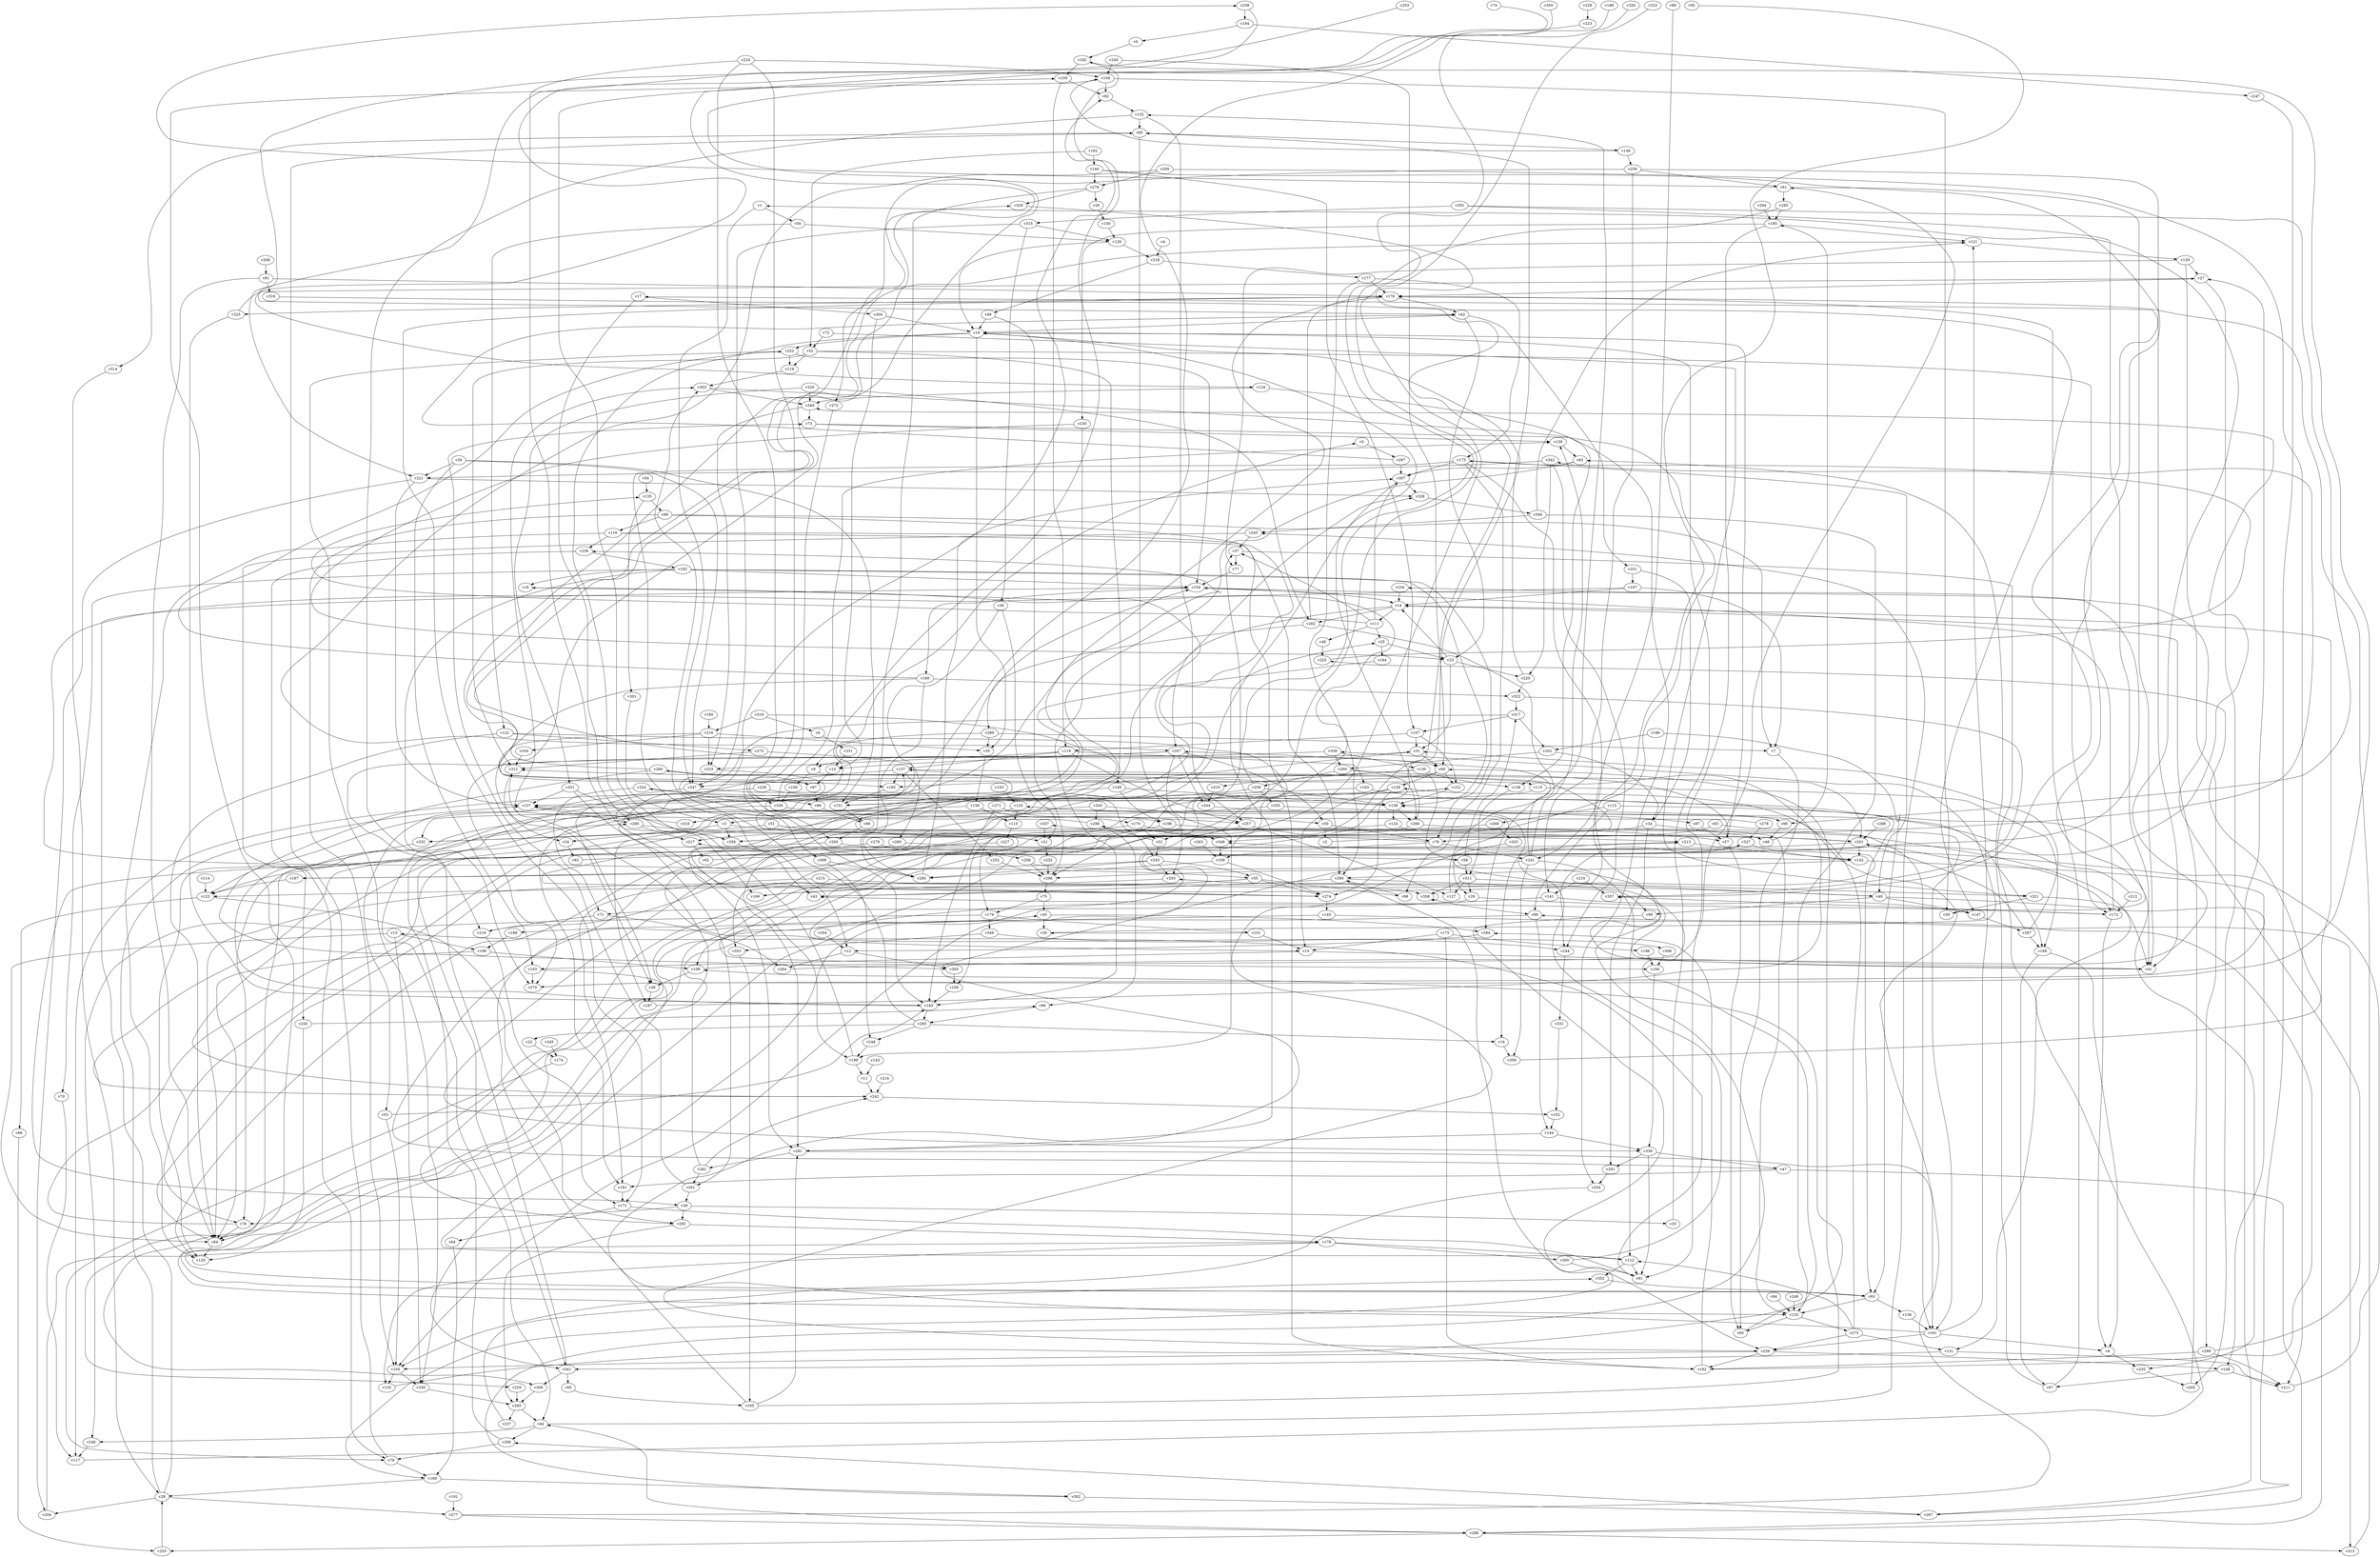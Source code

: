 // Benchmark game 532 - 360 vertices
// time_bound: 160
// targets: v130
digraph G {
    v0 [name="v0", player=1];
    v1 [name="v1", player=1];
    v2 [name="v2", player=1];
    v3 [name="v3", player=0];
    v4 [name="v4", player=0];
    v5 [name="v5", player=1];
    v6 [name="v6", player=1];
    v7 [name="v7", player=1];
    v8 [name="v8", player=1];
    v9 [name="v9", player=0];
    v10 [name="v10", player=0];
    v11 [name="v11", player=1];
    v12 [name="v12", player=1];
    v13 [name="v13", player=1];
    v14 [name="v14", player=1];
    v15 [name="v15", player=0];
    v16 [name="v16", player=1];
    v17 [name="v17", player=0];
    v18 [name="v18", player=0];
    v19 [name="v19", player=0];
    v20 [name="v20", player=1];
    v21 [name="v21", player=0];
    v22 [name="v22", player=1];
    v23 [name="v23", player=0];
    v24 [name="v24", player=1];
    v25 [name="v25", player=1];
    v26 [name="v26", player=1];
    v27 [name="v27", player=0];
    v28 [name="v28", player=0];
    v29 [name="v29", player=0];
    v30 [name="v30", player=0];
    v31 [name="v31", player=1];
    v32 [name="v32", player=1];
    v33 [name="v33", player=0];
    v34 [name="v34", player=1];
    v35 [name="v35", player=1];
    v36 [name="v36", player=0];
    v37 [name="v37", player=0];
    v38 [name="v38", player=1];
    v39 [name="v39", player=0];
    v40 [name="v40", player=1];
    v41 [name="v41", player=0];
    v42 [name="v42", player=1];
    v43 [name="v43", player=0];
    v44 [name="v44", player=1];
    v45 [name="v45", player=1];
    v46 [name="v46", player=0];
    v47 [name="v47", player=1];
    v48 [name="v48", player=1];
    v49 [name="v49", player=0];
    v50 [name="v50", player=1];
    v51 [name="v51", player=1];
    v52 [name="v52", player=0];
    v53 [name="v53", player=0];
    v54 [name="v54", player=1];
    v55 [name="v55", player=1];
    v56 [name="v56", player=1];
    v57 [name="v57", player=1];
    v58 [name="v58", player=0];
    v59 [name="v59", player=0];
    v60 [name="v60", player=1];
    v61 [name="v61", player=1];
    v62 [name="v62", player=1];
    v63 [name="v63", player=1];
    v64 [name="v64", player=1];
    v65 [name="v65", player=0];
    v66 [name="v66", player=0];
    v67 [name="v67", player=0];
    v68 [name="v68", player=0];
    v69 [name="v69", player=0];
    v70 [name="v70", player=0];
    v71 [name="v71", player=1];
    v72 [name="v72", player=0];
    v73 [name="v73", player=0];
    v74 [name="v74", player=0];
    v75 [name="v75", player=0];
    v76 [name="v76", player=0];
    v77 [name="v77", player=1];
    v78 [name="v78", player=0];
    v79 [name="v79", player=0];
    v80 [name="v80", player=1];
    v81 [name="v81", player=0];
    v82 [name="v82", player=0];
    v83 [name="v83", player=0];
    v84 [name="v84", player=0];
    v85 [name="v85", player=0];
    v86 [name="v86", player=0];
    v87 [name="v87", player=1];
    v88 [name="v88", player=0];
    v89 [name="v89", player=0];
    v90 [name="v90", player=1];
    v91 [name="v91", player=0];
    v92 [name="v92", player=0];
    v93 [name="v93", player=0];
    v94 [name="v94", player=1];
    v95 [name="v95", player=0];
    v96 [name="v96", player=1];
    v97 [name="v97", player=1];
    v98 [name="v98", player=1];
    v99 [name="v99", player=1];
    v100 [name="v100", player=0];
    v101 [name="v101", player=0];
    v102 [name="v102", player=0];
    v103 [name="v103", player=1];
    v104 [name="v104", player=1];
    v105 [name="v105", player=1];
    v106 [name="v106", player=1];
    v107 [name="v107", player=0];
    v108 [name="v108", player=1];
    v109 [name="v109", player=1];
    v110 [name="v110", player=0];
    v111 [name="v111", player=0];
    v112 [name="v112", player=0];
    v113 [name="v113", player=1];
    v114 [name="v114", player=0];
    v115 [name="v115", player=1];
    v116 [name="v116", player=1];
    v117 [name="v117", player=0];
    v118 [name="v118", player=0];
    v119 [name="v119", player=0];
    v120 [name="v120", player=0];
    v121 [name="v121", player=1];
    v122 [name="v122", player=1];
    v123 [name="v123", player=0];
    v124 [name="v124", player=1];
    v125 [name="v125", player=0];
    v126 [name="v126", player=1];
    v127 [name="v127", player=1];
    v128 [name="v128", player=1];
    v129 [name="v129", player=1];
    v130 [name="v130", player=0, target=1];
    v131 [name="v131", player=1];
    v132 [name="v132", player=1];
    v133 [name="v133", player=0];
    v134 [name="v134", player=1];
    v135 [name="v135", player=1];
    v136 [name="v136", player=1];
    v137 [name="v137", player=0];
    v138 [name="v138", player=0];
    v139 [name="v139", player=0];
    v140 [name="v140", player=0];
    v141 [name="v141", player=0];
    v142 [name="v142", player=1];
    v143 [name="v143", player=1];
    v144 [name="v144", player=0];
    v145 [name="v145", player=0];
    v146 [name="v146", player=0];
    v147 [name="v147", player=1];
    v148 [name="v148", player=0];
    v149 [name="v149", player=1];
    v150 [name="v150", player=1];
    v151 [name="v151", player=0];
    v152 [name="v152", player=0];
    v153 [name="v153", player=1];
    v154 [name="v154", player=1];
    v155 [name="v155", player=0];
    v156 [name="v156", player=0];
    v157 [name="v157", player=1];
    v158 [name="v158", player=1];
    v159 [name="v159", player=0];
    v160 [name="v160", player=1];
    v161 [name="v161", player=0];
    v162 [name="v162", player=0];
    v163 [name="v163", player=1];
    v164 [name="v164", player=1];
    v165 [name="v165", player=1];
    v166 [name="v166", player=1];
    v167 [name="v167", player=0];
    v168 [name="v168", player=0];
    v169 [name="v169", player=0];
    v170 [name="v170", player=0];
    v171 [name="v171", player=1];
    v172 [name="v172", player=1];
    v173 [name="v173", player=1];
    v174 [name="v174", player=1];
    v175 [name="v175", player=0];
    v176 [name="v176", player=0];
    v177 [name="v177", player=1];
    v178 [name="v178", player=1];
    v179 [name="v179", player=0];
    v180 [name="v180", player=0];
    v181 [name="v181", player=0];
    v182 [name="v182", player=1];
    v183 [name="v183", player=1];
    v184 [name="v184", player=0];
    v185 [name="v185", player=0];
    v186 [name="v186", player=1];
    v187 [name="v187", player=1];
    v188 [name="v188", player=1];
    v189 [name="v189", player=1];
    v190 [name="v190", player=1];
    v191 [name="v191", player=0];
    v192 [name="v192", player=1];
    v193 [name="v193", player=0];
    v194 [name="v194", player=0];
    v195 [name="v195", player=0];
    v196 [name="v196", player=0];
    v197 [name="v197", player=0];
    v198 [name="v198", player=0];
    v199 [name="v199", player=1];
    v200 [name="v200", player=1];
    v201 [name="v201", player=0];
    v202 [name="v202", player=1];
    v203 [name="v203", player=0];
    v204 [name="v204", player=1];
    v205 [name="v205", player=1];
    v206 [name="v206", player=1];
    v207 [name="v207", player=0];
    v208 [name="v208", player=0];
    v209 [name="v209", player=1];
    v210 [name="v210", player=0];
    v211 [name="v211", player=0];
    v212 [name="v212", player=1];
    v213 [name="v213", player=0];
    v214 [name="v214", player=0];
    v215 [name="v215", player=1];
    v216 [name="v216", player=1];
    v217 [name="v217", player=0];
    v218 [name="v218", player=1];
    v219 [name="v219", player=1];
    v220 [name="v220", player=0];
    v221 [name="v221", player=1];
    v222 [name="v222", player=0];
    v223 [name="v223", player=1];
    v224 [name="v224", player=1];
    v225 [name="v225", player=1];
    v226 [name="v226", player=0];
    v227 [name="v227", player=1];
    v228 [name="v228", player=0];
    v229 [name="v229", player=1];
    v230 [name="v230", player=0];
    v231 [name="v231", player=0];
    v232 [name="v232", player=0];
    v233 [name="v233", player=1];
    v234 [name="v234", player=1];
    v235 [name="v235", player=0];
    v236 [name="v236", player=1];
    v237 [name="v237", player=1];
    v238 [name="v238", player=0];
    v239 [name="v239", player=1];
    v240 [name="v240", player=0];
    v241 [name="v241", player=0];
    v242 [name="v242", player=0];
    v243 [name="v243", player=1];
    v244 [name="v244", player=0];
    v245 [name="v245", player=1];
    v246 [name="v246", player=1];
    v247 [name="v247", player=1];
    v248 [name="v248", player=1];
    v249 [name="v249", player=0];
    v250 [name="v250", player=0];
    v251 [name="v251", player=0];
    v252 [name="v252", player=1];
    v253 [name="v253", player=0];
    v254 [name="v254", player=0];
    v255 [name="v255", player=1];
    v256 [name="v256", player=1];
    v257 [name="v257", player=0];
    v258 [name="v258", player=1];
    v259 [name="v259", player=0];
    v260 [name="v260", player=1];
    v261 [name="v261", player=1];
    v262 [name="v262", player=0];
    v263 [name="v263", player=1];
    v264 [name="v264", player=0];
    v265 [name="v265", player=1];
    v266 [name="v266", player=1];
    v267 [name="v267", player=1];
    v268 [name="v268", player=1];
    v269 [name="v269", player=1];
    v270 [name="v270", player=1];
    v271 [name="v271", player=0];
    v272 [name="v272", player=1];
    v273 [name="v273", player=0];
    v274 [name="v274", player=1];
    v275 [name="v275", player=0];
    v276 [name="v276", player=1];
    v277 [name="v277", player=1];
    v278 [name="v278", player=0];
    v279 [name="v279", player=1];
    v280 [name="v280", player=1];
    v281 [name="v281", player=1];
    v282 [name="v282", player=0];
    v283 [name="v283", player=1];
    v284 [name="v284", player=1];
    v285 [name="v285", player=0];
    v286 [name="v286", player=1];
    v287 [name="v287", player=0];
    v288 [name="v288", player=0];
    v289 [name="v289", player=0];
    v290 [name="v290", player=1];
    v291 [name="v291", player=0];
    v292 [name="v292", player=1];
    v293 [name="v293", player=1];
    v294 [name="v294", player=1];
    v295 [name="v295", player=0];
    v296 [name="v296", player=0];
    v297 [name="v297", player=1];
    v298 [name="v298", player=1];
    v299 [name="v299", player=1];
    v300 [name="v300", player=1];
    v301 [name="v301", player=1];
    v302 [name="v302", player=0];
    v303 [name="v303", player=1];
    v304 [name="v304", player=0];
    v305 [name="v305", player=0];
    v306 [name="v306", player=0];
    v307 [name="v307", player=0];
    v308 [name="v308", player=1];
    v309 [name="v309", player=1];
    v310 [name="v310", player=1];
    v311 [name="v311", player=1];
    v312 [name="v312", player=1];
    v313 [name="v313", player=1];
    v314 [name="v314", player=1];
    v315 [name="v315", player=1];
    v316 [name="v316", player=0];
    v317 [name="v317", player=0];
    v318 [name="v318", player=1];
    v319 [name="v319", player=0];
    v320 [name="v320", player=0];
    v321 [name="v321", player=0];
    v322 [name="v322", player=0];
    v323 [name="v323", player=1];
    v324 [name="v324", player=0];
    v325 [name="v325", player=1];
    v326 [name="v326", player=0];
    v327 [name="v327", player=0];
    v328 [name="v328", player=1];
    v329 [name="v329", player=1];
    v330 [name="v330", player=1];
    v331 [name="v331", player=0];
    v332 [name="v332", player=1];
    v333 [name="v333", player=0];
    v334 [name="v334", player=0];
    v335 [name="v335", player=1];
    v336 [name="v336", player=0];
    v337 [name="v337", player=1];
    v338 [name="v338", player=1];
    v339 [name="v339", player=0];
    v340 [name="v340", player=0];
    v341 [name="v341", player=0];
    v342 [name="v342", player=1];
    v343 [name="v343", player=1];
    v344 [name="v344", player=0];
    v345 [name="v345", player=1];
    v346 [name="v346", player=1];
    v347 [name="v347", player=1];
    v348 [name="v348", player=0];
    v349 [name="v349", player=1];
    v350 [name="v350", player=0];
    v351 [name="v351", player=1];
    v352 [name="v352", player=0];
    v353 [name="v353", player=1];
    v354 [name="v354", player=1];
    v355 [name="v355", player=0];
    v356 [name="v356", player=1];
    v357 [name="v357", player=1];
    v358 [name="v358", player=0];
    v359 [name="v359", player=0];

    v0 -> v182;
    v1 -> v347;
    v2 -> v342 [constraint="t < 13"];
    v3 -> v201;
    v4 -> v218;
    v5 -> v297;
    v6 -> v231;
    v7 -> v60;
    v8 -> v235;
    v9 -> v93 [constraint="t >= 1"];
    v10 -> v97;
    v11 -> v242;
    v12 -> v305;
    v13 -> v84 [constraint="t mod 2 == 0"];
    v14 -> v111;
    v15 -> v41;
    v16 -> v359;
    v17 -> v304;
    v18 -> v133 [constraint="t mod 4 == 3"];
    v19 -> v105 [constraint="t >= 3"];
    v20 -> v338 [constraint="t < 15"];
    v21 -> v232;
    v22 -> v174;
    v23 -> v14;
    v24 -> v92;
    v25 -> v23;
    v26 -> v150;
    v27 -> v176;
    v28 -> v157;
    v29 -> v71;
    v30 -> v221;
    v31 -> v213 [constraint="t >= 1"];
    v32 -> v172;
    v33 -> v19;
    v34 -> v291;
    v35 -> v156;
    v36 -> v187;
    v37 -> v77;
    v38 -> v242 [constraint="t mod 5 == 1"];
    v39 -> v33;
    v40 -> v270 [constraint="t >= 5"];
    v41 -> v43 [constraint="t < 15"];
    v42 -> v19;
    v43 -> v123 [constraint="t < 7"];
    v44 -> v246;
    v45 -> v284;
    v46 -> v185;
    v47 -> v18 [constraint="t >= 3"];
    v48 -> v225;
    v49 -> v296;
    v50 -> v78;
    v51 -> v167 [constraint="t >= 3"];
    v52 -> v298 [constraint="t < 12"];
    v53 -> v183 [constraint="t mod 2 == 1"];
    v54 -> v135;
    v55 -> v274;
    v56 -> v122;
    v57 -> v60;
    v58 -> v317;
    v59 -> v324 [constraint="t < 13"];
    v60 -> v203 [constraint="t >= 4"];
    v61 -> v238 [constraint="t mod 5 == 3"];
    v62 -> v154 [constraint="t mod 5 == 0"];
    v63 -> v332 [constraint="t < 14"];
    v64 -> v169;
    v65 -> v165;
    v66 -> v255;
    v67 -> v63;
    v68 -> v116;
    v69 -> v128;
    v70 -> v117;
    v71 -> v264;
    v72 -> v321 [constraint="t mod 3 == 2"];
    v73 -> v356 [constraint="t >= 2"];
    v74 -> v134 [constraint="t mod 4 == 0"];
    v75 -> v179;
    v76 -> v137 [constraint="t >= 1"];
    v77 -> v154;
    v78 -> v82 [constraint="t < 12"];
    v79 -> v169;
    v80 -> v302 [constraint="t >= 4"];
    v81 -> v84;
    v82 -> v132;
    v83 -> v161;
    v84 -> v213 [constraint="t mod 4 == 2"];
    v85 -> v146;
    v86 -> v89;
    v87 -> v57;
    v88 -> v194 [constraint="t mod 4 == 0"];
    v89 -> v200;
    v90 -> v46;
    v91 -> v13 [constraint="t >= 2"];
    v92 -> v340 [constraint="t >= 3"];
    v93 -> v136;
    v94 -> v133;
    v95 -> v43 [constraint="t mod 3 == 2"];
    v96 -> v293;
    v97 -> v86;
    v98 -> v290 [constraint="t mod 4 == 2"];
    v99 -> v169 [constraint="t mod 3 == 0"];
    v100 -> v336;
    v101 -> v20 [constraint="t < 12"];
    v102 -> v144;
    v103 -> v93 [constraint="t mod 2 == 1"];
    v104 -> v59;
    v105 -> v330;
    v106 -> v183;
    v107 -> v31;
    v108 -> v61 [constraint="t mod 2 == 1"];
    v109 -> v283;
    v110 -> v168;
    v111 -> v135 [constraint="t >= 1"];
    v112 -> v352;
    v113 -> v93;
    v114 -> v123;
    v115 -> v227;
    v116 -> v308 [constraint="t < 8"];
    v117 -> v337 [constraint="t >= 4"];
    v118 -> v137;
    v119 -> v303;
    v120 -> v19 [constraint="t mod 4 == 2"];
    v121 -> v110 [constraint="t >= 4"];
    v122 -> v306 [constraint="t < 14"];
    v123 -> v292;
    v124 -> v201;
    v125 -> v318;
    v126 -> v19;
    v127 -> v132;
    v128 -> v157;
    v129 -> v299;
    v130 -> v58;
    v131 -> v341;
    v132 -> v85;
    v133 -> v273;
    v134 -> v138;
    v135 -> v301;
    v136 -> v161;
    v137 -> v36;
    v138 -> v311;
    v139 -> v63;
    v140 -> v235 [constraint="t < 14"];
    v141 -> v108;
    v142 -> v148;
    v143 -> v11;
    v144 -> v339;
    v145 -> v189;
    v146 -> v104 [constraint="t mod 3 == 0"];
    v147 -> v287;
    v148 -> v211;
    v149 -> v120;
    v150 -> v126;
    v151 -> v89;
    v152 -> v15 [constraint="t >= 5"];
    v153 -> v125;
    v154 -> v14;
    v155 -> v108 [constraint="t >= 3"];
    v156 -> v115;
    v157 -> v280;
    v158 -> v124;
    v159 -> v118;
    v160 -> v222 [constraint="t mod 4 == 3"];
    v161 -> v327 [constraint="t < 5"];
    v162 -> v32;
    v163 -> v151;
    v164 -> v274 [constraint="t >= 1"];
    v165 -> v69;
    v166 -> v217 [constraint="t >= 5"];
    v167 -> v123;
    v168 -> v67;
    v169 -> v28;
    v170 -> v187;
    v171 -> v91;
    v172 -> v357 [constraint="t mod 2 == 0"];
    v173 -> v40;
    v174 -> v79 [constraint="t < 7"];
    v175 -> v192;
    v176 -> v76 [constraint="t >= 2"];
    v177 -> v173;
    v178 -> v112;
    v179 -> v246;
    v180 -> v216;
    v181 -> v171;
    v182 -> v183 [constraint="t >= 1"];
    v183 -> v5 [constraint="t < 15"];
    v184 -> v0;
    v185 -> v121;
    v186 -> v194;
    v187 -> v312 [constraint="t mod 3 == 0"];
    v188 -> v242 [constraint="t mod 3 == 2"];
    v189 -> v190;
    v190 -> v84;
    v191 -> v277;
    v192 -> v88 [constraint="t >= 4"];
    v193 -> v18;
    v194 -> v339;
    v195 -> v151;
    v196 -> v93;
    v197 -> v55 [constraint="t < 5"];
    v198 -> v217;
    v199 -> v159;
    v200 -> v341;
    v201 -> v142;
    v202 -> v269;
    v203 -> v99;
    v204 -> v178;
    v205 -> v14;
    v206 -> v79;
    v207 -> v50;
    v208 -> v81;
    v209 -> v207 [constraint="t >= 5"];
    v210 -> v141;
    v211 -> v348 [constraint="t >= 4"];
    v212 -> v157 [constraint="t >= 3"];
    v213 -> v16;
    v214 -> v242;
    v215 -> v358;
    v216 -> v97 [constraint="t mod 4 == 0"];
    v217 -> v62;
    v218 -> v177;
    v219 -> v152 [constraint="t mod 4 == 1"];
    v220 -> v85;
    v221 -> v328;
    v222 -> v330;
    v223 -> v195 [constraint="t mod 4 == 3"];
    v224 -> v183;
    v225 -> v173 [constraint="t >= 1"];
    v226 -> v105;
    v227 -> v39 [constraint="t >= 3"];
    v228 -> v223;
    v229 -> v265;
    v230 -> v23 [constraint="t mod 4 == 2"];
    v231 -> v10;
    v232 -> v296;
    v233 -> v305 [constraint="t >= 2"];
    v234 -> v14;
    v235 -> v205;
    v236 -> v79;
    v237 -> v352;
    v238 -> v221 [constraint="t < 6"];
    v239 -> v117;
    v240 -> v104;
    v241 -> v359;
    v242 -> v102;
    v243 -> v167;
    v244 -> v331;
    v245 -> v250;
    v246 -> v117;
    v247 -> v267;
    v248 -> v199;
    v249 -> v133;
    v250 -> v96 [constraint="t >= 5"];
    v251 -> v34;
    v252 -> v296;
    v253 -> v42 [constraint="t mod 4 == 3"];
    v254 -> v105 [constraint="t < 9"];
    v255 -> v28;
    v256 -> v41 [constraint="t mod 2 == 1"];
    v257 -> v127;
    v258 -> v37;
    v259 -> v141;
    v260 -> v329 [constraint="t >= 3"];
    v261 -> v39;
    v262 -> v176;
    v263 -> v109;
    v264 -> v1 [constraint="t mod 3 == 0"];
    v265 -> v44;
    v266 -> v106;
    v267 -> v27;
    v268 -> v333;
    v269 -> v57 [constraint="t >= 4"];
    v270 -> v182 [constraint="t mod 3 == 0"];
    v271 -> v183;
    v272 -> v336;
    v273 -> v112;
    v274 -> v236 [constraint="t >= 3"];
    v275 -> v285;
    v276 -> v329;
    v277 -> v125 [constraint="t < 13"];
    v278 -> v154 [constraint="t mod 2 == 1"];
    v279 -> v281;
    v280 -> v21;
    v281 -> v282;
    v282 -> v242;
    v283 -> v307;
    v284 -> v12;
    v285 -> v123;
    v286 -> v313;
    v287 -> v201 [constraint="t mod 5 == 3"];
    v288 -> v201;
    v289 -> v7;
    v290 -> v226;
    v291 -> v254;
    v292 -> v265;
    v293 -> v22;
    v294 -> v185;
    v295 -> v229 [constraint="t >= 4"];
    v296 -> v75;
    v297 -> v42 [constraint="t mod 4 == 3"];
    v298 -> v312 [constraint="t < 7"];
    v299 -> v234 [constraint="t mod 5 == 3"];
    v300 -> v158 [constraint="t >= 4"];
    v301 -> v3;
    v302 -> v267;
    v303 -> v254;
    v304 -> v19;
    v305 -> v106;
    v306 -> v265;
    v307 -> v339 [constraint="t >= 1"];
    v308 -> v194;
    v309 -> v248;
    v310 -> v344;
    v311 -> v321;
    v312 -> v24;
    v313 -> v176;
    v314 -> v28;
    v315 -> v309;
    v316 -> v147 [constraint="t mod 3 == 0"];
    v317 -> v202;
    v318 -> v157 [constraint="t < 10"];
    v319 -> v274 [constraint="t mod 3 == 1"];
    v320 -> v262;
    v321 -> v41;
    v322 -> v357 [constraint="t < 15"];
    v323 -> v112 [constraint="t mod 4 == 2"];
    v324 -> v86;
    v325 -> v76;
    v326 -> v292 [constraint="t mod 2 == 0"];
    v327 -> v244;
    v328 -> v346;
    v329 -> v341 [constraint="t mod 5 == 2"];
    v330 -> v265 [constraint="t >= 3"];
    v331 -> v102;
    v332 -> v84;
    v333 -> v226 [constraint="t mod 2 == 1"];
    v334 -> v312;
    v335 -> v90;
    v336 -> v257;
    v337 -> v21;
    v338 -> v269;
    v339 -> v47;
    v340 -> v73;
    v341 -> v306;
    v342 -> v244;
    v343 -> v298;
    v344 -> v40 [constraint="t mod 2 == 0"];
    v345 -> v174;
    v346 -> v133;
    v347 -> v243;
    v348 -> v137 [constraint="t >= 3"];
    v349 -> v353;
    v350 -> v69 [constraint="t mod 5 == 3"];
    v351 -> v356;
    v352 -> v93;
    v353 -> v165;
    v354 -> v12;
    v355 -> v90 [constraint="t mod 5 == 0"];
    v356 -> v260 [constraint="t < 12"];
    v357 -> v17 [constraint="t mod 2 == 0"];
    v358 -> v88;
    v359 -> v225 [constraint="t mod 5 == 4"];
    v324 -> v71;
    v52 -> v243;
    v339 -> v291;
    v17 -> v280;
    v12 -> v264;
    v61 -> v295;
    v68 -> v105;
    v336 -> v181;
    v71 -> v219;
    v292 -> v178;
    v172 -> v154;
    v55 -> v166;
    v68 -> v7;
    v152 -> v158;
    v317 -> v107;
    v125 -> v87;
    v243 -> v55;
    v304 -> v10;
    v105 -> v155;
    v122 -> v275;
    v273 -> v226;
    v261 -> v73;
    v193 -> v158;
    v322 -> v317;
    v109 -> v274;
    v239 -> v158;
    v236 -> v193;
    v256 -> v296;
    v32 -> v119;
    v327 -> v142;
    v216 -> v35;
    v30 -> v347;
    v44 -> v245;
    v128 -> v15;
    v170 -> v52;
    v165 -> v45;
    v140 -> v107;
    v351 -> v157;
    v47 -> v181;
    v338 -> v270;
    v129 -> v77;
    v137 -> v201;
    v142 -> v290;
    v262 -> v289;
    v303 -> v340;
    v356 -> v43;
    v13 -> v330;
    v216 -> v334;
    v118 -> v233;
    v213 -> v142;
    v342 -> v220;
    v349 -> v244;
    v160 -> v283;
    v116 -> v236;
    v340 -> v233;
    v185 -> v91;
    v111 -> v307;
    v203 -> v353;
    v29 -> v172;
    v137 -> v195;
    v40 -> v147;
    v44 -> v206;
    v279 -> v256;
    v78 -> v241;
    v131 -> v211;
    v317 -> v347;
    v132 -> v257;
    v28 -> v277;
    v130 -> v138;
    v144 -> v281;
    v156 -> v198;
    v76 -> v84;
    v319 -> v6;
    v123 -> v66;
    v34 -> v296;
    v258 -> v158;
    v315 -> v126;
    v83 -> v78;
    v149 -> v158;
    v265 -> v237;
    v321 -> v59;
    v215 -> v181;
    v216 -> v233;
    v307 -> v328;
    v343 -> v44;
    v23 -> v220;
    v339 -> v91;
    v238 -> v184;
    v79 -> v85;
    v197 -> v7;
    v198 -> v57;
    v260 -> v97;
    v19 -> v166;
    v118 -> v257;
    v176 -> v171;
    v201 -> v29;
    v218 -> v49;
    v173 -> v12;
    v133 -> v60;
    v31 -> v69;
    v171 -> v64;
    v19 -> v222;
    v241 -> v296;
    v347 -> v53;
    v207 -> v199;
    v9 -> v100;
    v200 -> v58;
    v179 -> v101;
    v34 -> v46;
    v67 -> v176;
    v295 -> v185;
    v107 -> v152;
    v336 -> v139;
    v129 -> v27;
    v274 -> v145;
    v32 -> v149;
    v184 -> v247;
    v57 -> v19;
    v293 -> v248;
    v128 -> v274;
    v338 -> v130;
    v172 -> v8;
    v207 -> v344;
    v14 -> v286;
    v185 -> v230;
    v161 -> v121;
    v173 -> v241;
    v58 -> v311;
    v111 -> v37;
    v158 -> v266;
    v169 -> v302;
    v287 -> v31;
    v190 -> v108;
    v176 -> v325;
    v193 -> v70;
    v104 -> v84;
    v212 -> v172;
    v243 -> v203;
    v259 -> v61;
    v192 -> v284;
    v161 -> v226;
    v262 -> v284;
    v56 -> v126;
    v183 -> v293;
    v93 -> v133;
    v116 -> v290;
    v273 -> v131;
    v335 -> v3;
    v243 -> v283;
    v146 -> v259;
    v241 -> v112;
    v51 -> v332;
    v299 -> v211;
    v224 -> v199;
    v101 -> v15;
    v108 -> v36;
    v193 -> v78;
    v258 -> v261;
    v209 -> v276;
    v53 -> v105;
    v226 -> v148;
    v141 -> v147;
    v278 -> v327;
    v277 -> v286;
    v38 -> v21;
    v32 -> v312;
    v69 -> v152;
    v177 -> v176;
    v224 -> v200;
    v259 -> v272;
    v85 -> v203;
    v222 -> v154;
    v221 -> v157;
    v266 -> v328;
    v113 -> v88;
    v3 -> v24;
    v39 -> v292;
    v325 -> v27;
    v311 -> v358;
    v140 -> v276;
    v14 -> v262;
    v269 -> v258;
    v165 -> v281;
    v161 -> v8;
    v202 -> v34;
    v300 -> v91;
    v112 -> v91;
    v23 -> v31;
    v285 -> v142;
    v250 -> v120;
    v42 -> v251;
    v293 -> v303;
    v182 -> v159;
    v342 -> v221;
    v14 -> v207;
    v201 -> v172;
    v341 -> v65;
    v163 -> v168;
    v286 -> v44;
    v135 -> v68;
    v320 -> v351;
    v111 -> v48;
    v224 -> v104;
    v40 -> v99;
    v51 -> v348;
    v245 -> v37;
    v281 -> v161;
    v88 -> v144;
    v259 -> v41;
    v50 -> v2;
    v85 -> v314;
    v81 -> v176;
    v104 -> v82;
    v241 -> v207;
    v210 -> v357;
    v282 -> v303;
    v286 -> v255;
    v73 -> v139;
    v289 -> v35;
    v293 -> v16;
    v103 -> v270;
    v130 -> v310;
    v206 -> v280;
    v110 -> v151;
    v84 -> v120;
    v75 -> v45;
    v176 -> v42;
    v45 -> v20;
    v273 -> v128;
    v193 -> v270;
    v196 -> v202;
    v78 -> v109;
    v156 -> v332;
    v173 -> v98;
    v168 -> v8;
    v197 -> v14;
    v1 -> v56;
    v55 -> v84;
    v111 -> v25;
    v221 -> v204;
    v258 -> v335;
    v160 -> v36;
    v148 -> v67;
    v266 -> v133;
    v290 -> v43;
    v351 -> v281;
    v63 -> v307;
    v309 -> v283;
    v207 -> v9;
    v173 -> v307;
    v355 -> v315;
    v81 -> v316;
    v178 -> v300;
    v116 -> v120;
    v28 -> v204;
    v199 -> v11;
    v290 -> v40;
    v179 -> v349;
    v251 -> v197;
    v346 -> v121;
    v162 -> v140;
    v37 -> v131;
    v341 -> v31;
    v122 -> v84;
    v175 -> v186;
    v145 -> v313;
    v107 -> v118;
    v230 -> v183;
    v320 -> v340;
    v269 -> v266;
    v118 -> v163;
    v348 -> v109;
    v149 -> v198;
    v3 -> v356;
    v298 -> v96;
    v276 -> v283;
    v55 -> v98;
    v121 -> v129;
    v346 -> v245;
    v154 -> v160;
    v282 -> v261;
    v124 -> v179;
    v13 -> v190;
    v15 -> v103;
    v280 -> v217;
    v175 -> v15;
    v207 -> v10;
    v25 -> v164;
    v222 -> v119;
    v61 -> v41;
    v315 -> v38;
    v358 -> v358;
    v219 -> v171;
    v137 -> v252;
    v125 -> v115;
    v289 -> v9;
    v170 -> v161;
    v68 -> v192;
    v69 -> v195;
    v30 -> v103;
    v281 -> v25;
    v311 -> v127;
    v72 -> v32;
    v226 -> v192;
    v220 -> v322;
    v39 -> v76;
    v19 -> v35;
    v47 -> v286;
    v49 -> v19;
    v193 -> v154;
    v30 -> v151;
    v311 -> v29;
    v209 -> v211;
    v126 -> v218;
    v271 -> v170;
    v319 -> v216;
    v257 -> v52;
    v130 -> v347;
    v268 -> v348;
    v113 -> v268;
    v276 -> v26;
    v178 -> v155;
    v177 -> v290;
    v241 -> v139;
    v42 -> v23;
    v27 -> v205;
    v260 -> v123;
    v275 -> v312;
    v287 -> v168;
    v28 -> v154;
    v159 -> v82;
    v134 -> v340;
    v160 -> v322;
    v355 -> v41;
    v240 -> v69;
    v267 -> v206;
    v299 -> v192;
    v297 -> v307;
    v343 -> v50;
    v132 -> v219;
}
